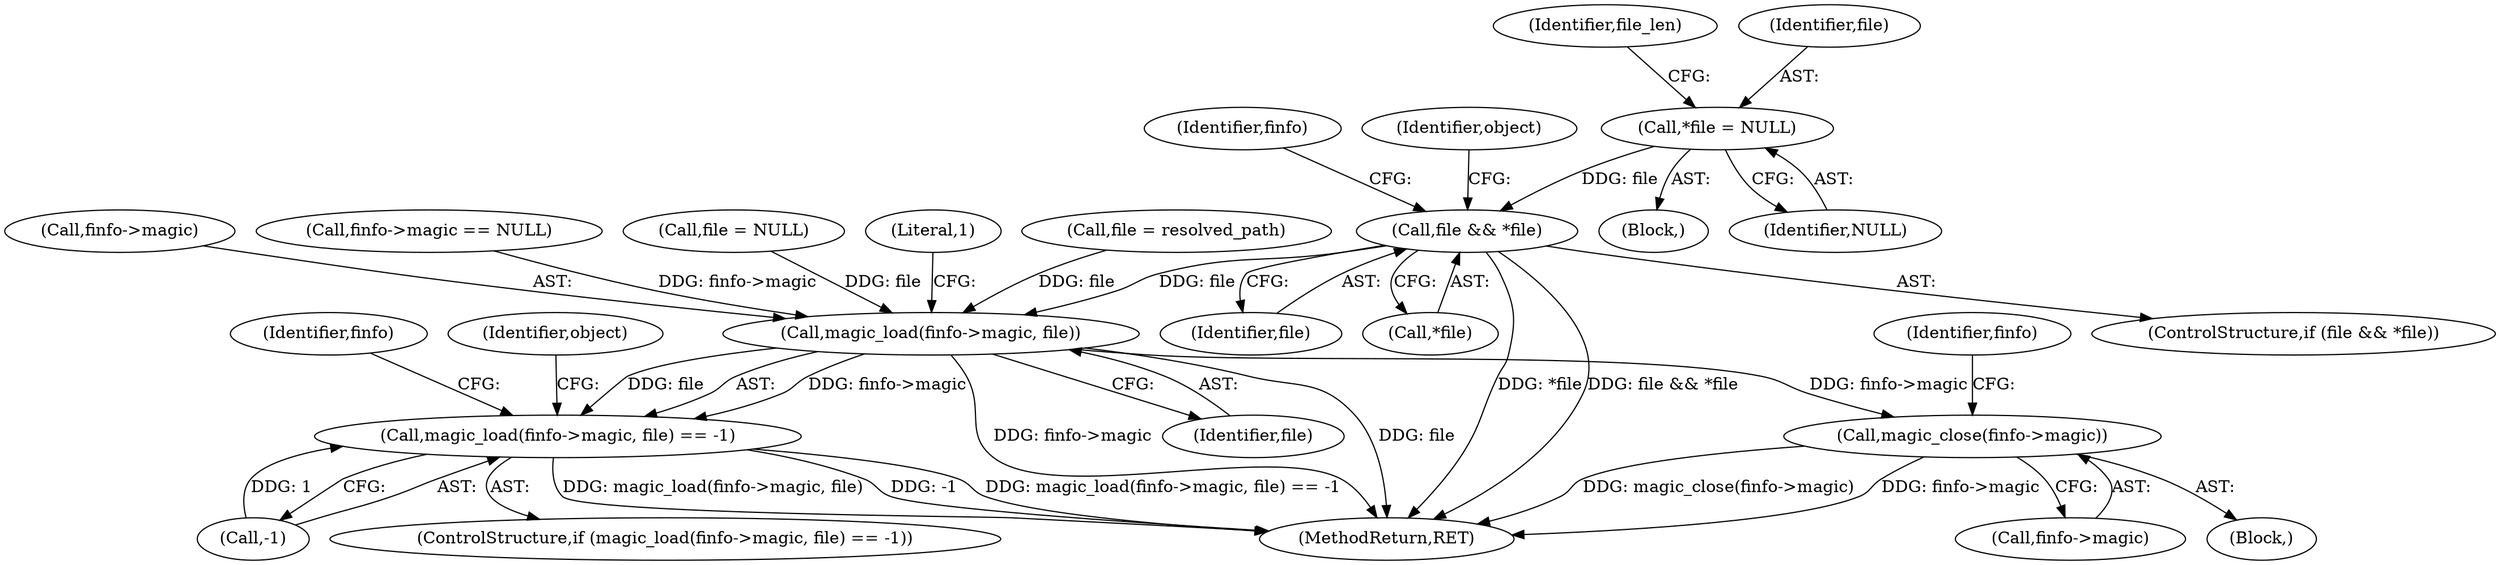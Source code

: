 digraph "0_php_4435b9142ff9813845d5c97ab29a5d637bedb257_0@pointer" {
"1000166" [label="(Call,file && *file)"];
"1000120" [label="(Call,*file = NULL)"];
"1000212" [label="(Call,magic_load(finfo->magic, file))"];
"1000211" [label="(Call,magic_load(finfo->magic, file) == -1)"];
"1000220" [label="(Call,magic_close(finfo->magic))"];
"1000211" [label="(Call,magic_load(finfo->magic, file) == -1)"];
"1000161" [label="(Call,file = NULL)"];
"1000125" [label="(Identifier,file_len)"];
"1000219" [label="(Block,)"];
"1000216" [label="(Identifier,file)"];
"1000230" [label="(Identifier,object)"];
"1000222" [label="(Identifier,finfo)"];
"1000166" [label="(Call,file && *file)"];
"1000221" [label="(Call,finfo->magic)"];
"1000212" [label="(Call,magic_load(finfo->magic, file))"];
"1000165" [label="(ControlStructure,if (file && *file))"];
"1000218" [label="(Literal,1)"];
"1000121" [label="(Identifier,file)"];
"1000220" [label="(Call,magic_close(finfo->magic))"];
"1000183" [label="(Identifier,finfo)"];
"1000179" [label="(Call,file = resolved_path)"];
"1000173" [label="(Identifier,object)"];
"1000167" [label="(Identifier,file)"];
"1000213" [label="(Call,finfo->magic)"];
"1000120" [label="(Call,*file = NULL)"];
"1000225" [label="(Identifier,finfo)"];
"1000168" [label="(Call,*file)"];
"1000210" [label="(ControlStructure,if (magic_load(finfo->magic, file) == -1))"];
"1000122" [label="(Identifier,NULL)"];
"1000114" [label="(Block,)"];
"1000241" [label="(MethodReturn,RET)"];
"1000199" [label="(Call,finfo->magic == NULL)"];
"1000217" [label="(Call,-1)"];
"1000166" -> "1000165"  [label="AST: "];
"1000166" -> "1000167"  [label="CFG: "];
"1000166" -> "1000168"  [label="CFG: "];
"1000167" -> "1000166"  [label="AST: "];
"1000168" -> "1000166"  [label="AST: "];
"1000173" -> "1000166"  [label="CFG: "];
"1000183" -> "1000166"  [label="CFG: "];
"1000166" -> "1000241"  [label="DDG: *file"];
"1000166" -> "1000241"  [label="DDG: file && *file"];
"1000120" -> "1000166"  [label="DDG: file"];
"1000166" -> "1000212"  [label="DDG: file"];
"1000120" -> "1000114"  [label="AST: "];
"1000120" -> "1000122"  [label="CFG: "];
"1000121" -> "1000120"  [label="AST: "];
"1000122" -> "1000120"  [label="AST: "];
"1000125" -> "1000120"  [label="CFG: "];
"1000212" -> "1000211"  [label="AST: "];
"1000212" -> "1000216"  [label="CFG: "];
"1000213" -> "1000212"  [label="AST: "];
"1000216" -> "1000212"  [label="AST: "];
"1000218" -> "1000212"  [label="CFG: "];
"1000212" -> "1000241"  [label="DDG: file"];
"1000212" -> "1000241"  [label="DDG: finfo->magic"];
"1000212" -> "1000211"  [label="DDG: finfo->magic"];
"1000212" -> "1000211"  [label="DDG: file"];
"1000199" -> "1000212"  [label="DDG: finfo->magic"];
"1000179" -> "1000212"  [label="DDG: file"];
"1000161" -> "1000212"  [label="DDG: file"];
"1000212" -> "1000220"  [label="DDG: finfo->magic"];
"1000211" -> "1000210"  [label="AST: "];
"1000211" -> "1000217"  [label="CFG: "];
"1000217" -> "1000211"  [label="AST: "];
"1000222" -> "1000211"  [label="CFG: "];
"1000230" -> "1000211"  [label="CFG: "];
"1000211" -> "1000241"  [label="DDG: magic_load(finfo->magic, file)"];
"1000211" -> "1000241"  [label="DDG: -1"];
"1000211" -> "1000241"  [label="DDG: magic_load(finfo->magic, file) == -1"];
"1000217" -> "1000211"  [label="DDG: 1"];
"1000220" -> "1000219"  [label="AST: "];
"1000220" -> "1000221"  [label="CFG: "];
"1000221" -> "1000220"  [label="AST: "];
"1000225" -> "1000220"  [label="CFG: "];
"1000220" -> "1000241"  [label="DDG: finfo->magic"];
"1000220" -> "1000241"  [label="DDG: magic_close(finfo->magic)"];
}
